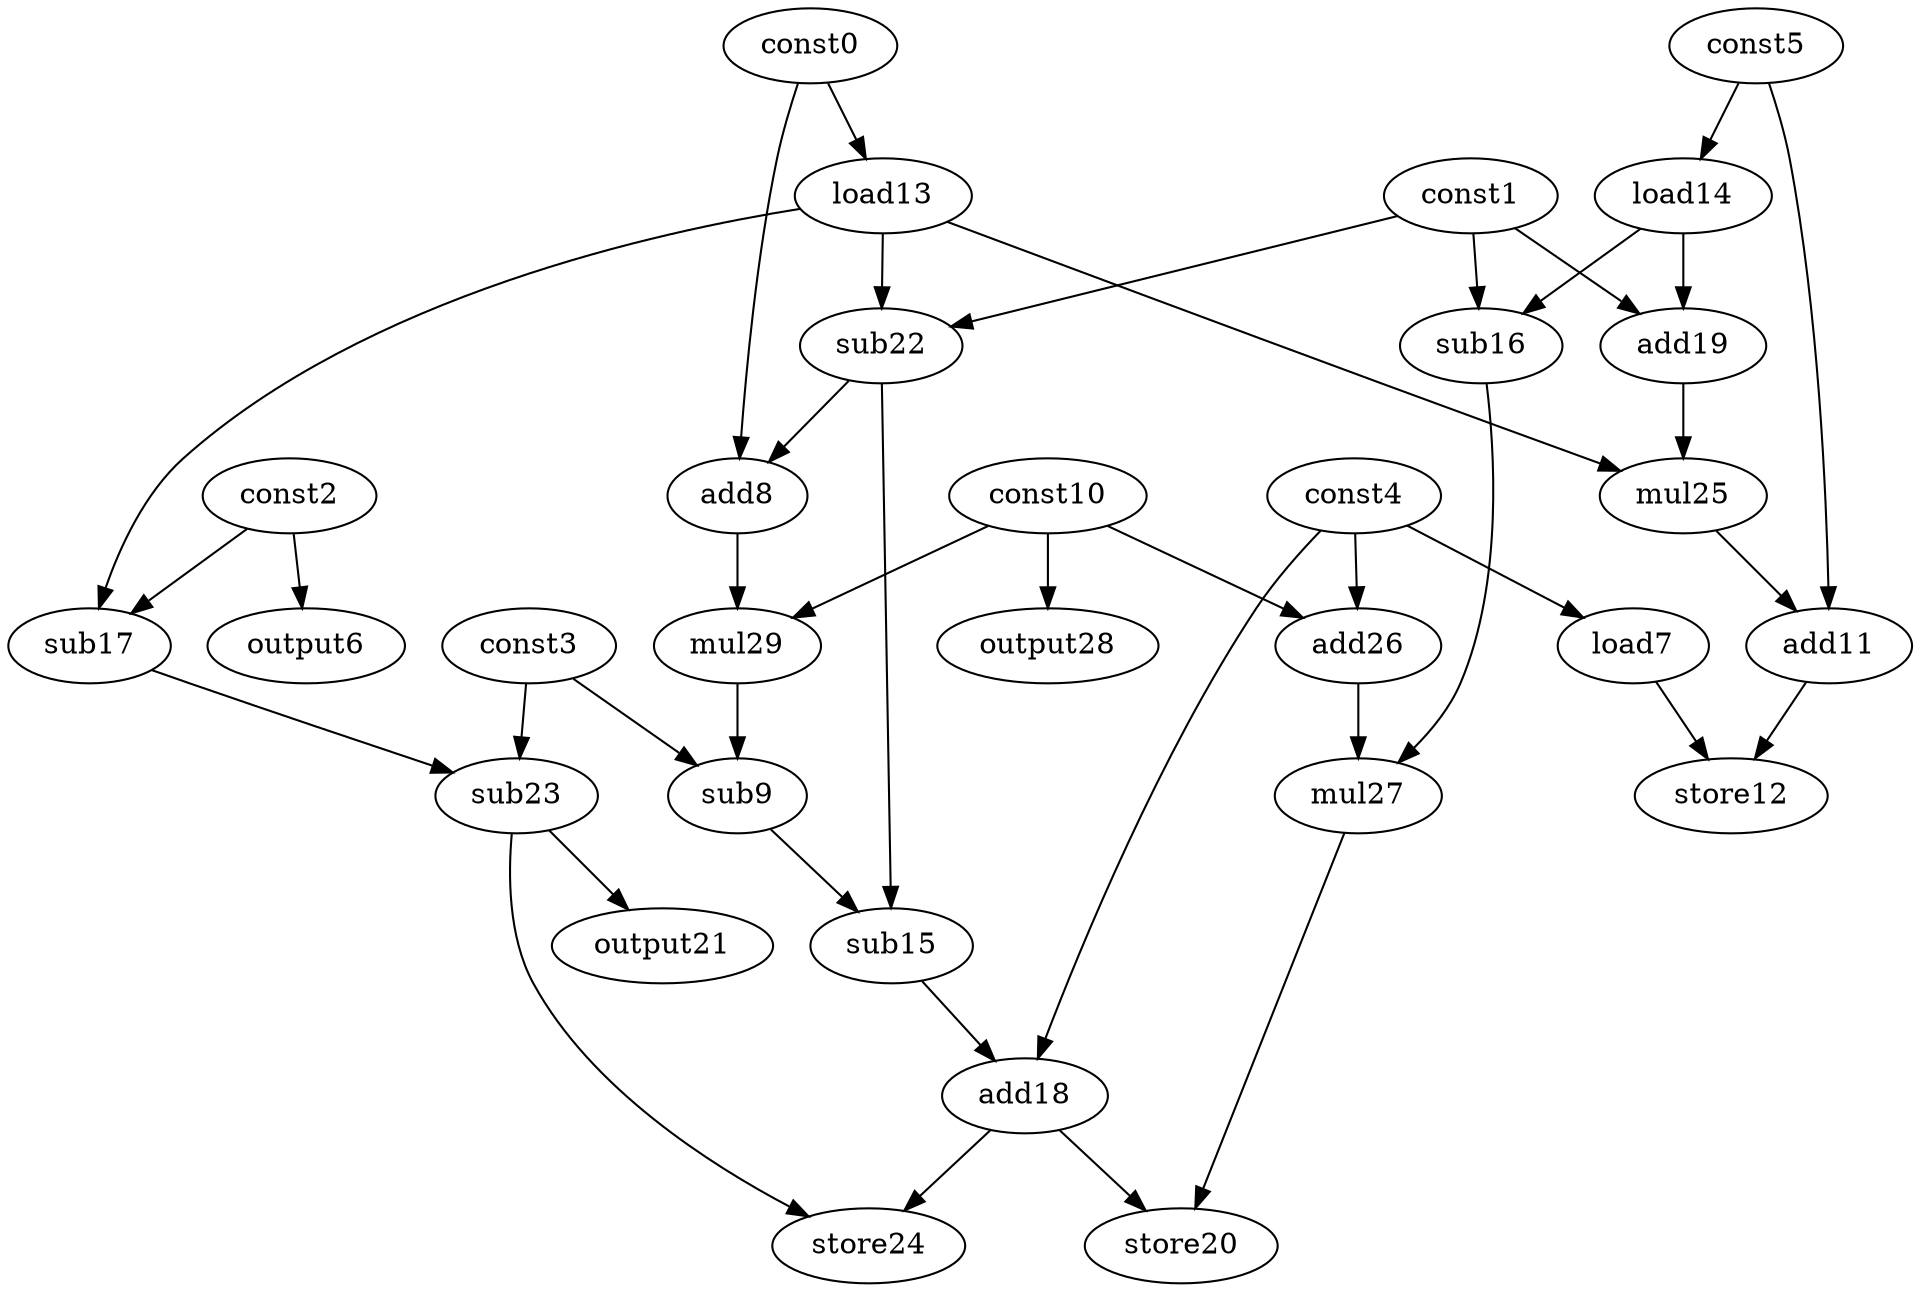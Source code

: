 digraph G { 
const0[opcode=const]; 
const1[opcode=const]; 
const2[opcode=const]; 
const3[opcode=const]; 
const4[opcode=const]; 
const5[opcode=const]; 
output6[opcode=output]; 
load7[opcode=load]; 
add8[opcode=add]; 
sub9[opcode=sub]; 
const10[opcode=const]; 
add11[opcode=add]; 
store12[opcode=store]; 
load13[opcode=load]; 
load14[opcode=load]; 
sub15[opcode=sub]; 
sub16[opcode=sub]; 
sub17[opcode=sub]; 
add18[opcode=add]; 
add19[opcode=add]; 
store20[opcode=store]; 
output21[opcode=output]; 
sub22[opcode=sub]; 
sub23[opcode=sub]; 
store24[opcode=store]; 
mul25[opcode=mul]; 
add26[opcode=add]; 
mul27[opcode=mul]; 
output28[opcode=output]; 
mul29[opcode=mul]; 
const2->output6[operand=0];
const4->load7[operand=0];
const0->load13[operand=0];
const5->load14[operand=0];
const10->add26[operand=0];
const4->add26[operand=1];
const10->output28[operand=0];
const1->sub16[operand=0];
load14->sub16[operand=1];
const2->sub17[operand=0];
load13->sub17[operand=1];
const1->add19[operand=0];
load14->add19[operand=1];
const1->sub22[operand=0];
load13->sub22[operand=1];
const0->add8[operand=0];
sub22->add8[operand=1];
sub17->sub23[operand=0];
const3->sub23[operand=1];
add19->mul25[operand=0];
load13->mul25[operand=1];
sub16->mul27[operand=0];
add26->mul27[operand=1];
mul25->add11[operand=0];
const5->add11[operand=1];
sub23->output21[operand=0];
add8->mul29[operand=0];
const10->mul29[operand=1];
const3->sub9[operand=0];
mul29->sub9[operand=1];
add11->store12[operand=0];
load7->store12[operand=1];
sub9->sub15[operand=0];
sub22->sub15[operand=1];
const4->add18[operand=0];
sub15->add18[operand=1];
add18->store20[operand=0];
mul27->store20[operand=1];
add18->store24[operand=0];
sub23->store24[operand=1];
}
